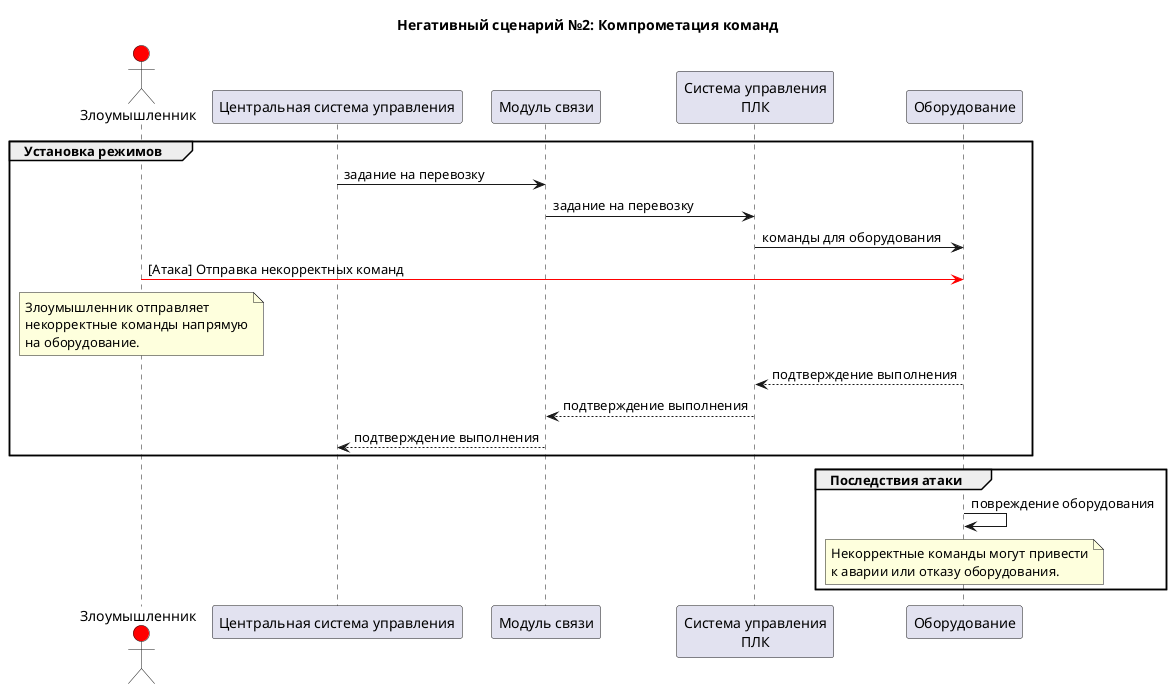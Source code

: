 @startuml "Негативный сценарий 2: Атака на команды"

title Негативный сценарий №2: Компрометация команд

actor "Злоумышленник" as attacker #red
participant "Центральная система управления" as central_control
participant "Модуль связи" as conn
participant "Система управления\nПЛК" as control_plc
participant "Оборудование" as equipment

group Установка режимов

central_control -> conn: задание на перевозку
conn -> control_plc: задание на перевозку
control_plc -> equipment: команды для оборудования

attacker -[#red]> equipment: [Атака] Отправка некорректных команд
note over attacker
Злоумышленник отправляет
некорректные команды напрямую
на оборудование.
end note

equipment --> control_plc: подтверждение выполнения
control_plc --> conn: подтверждение выполнения
conn --> central_control: подтверждение выполнения

end


group Последствия атаки
equipment -> equipment: повреждение оборудования
note over equipment
Некорректные команды могут привести
к аварии или отказу оборудования.
end note
end

@enduml
